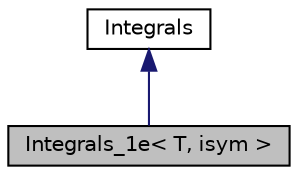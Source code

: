digraph "Integrals_1e&lt; T, isym &gt;"
{
  edge [fontname="Helvetica",fontsize="10",labelfontname="Helvetica",labelfontsize="10"];
  node [fontname="Helvetica",fontsize="10",shape=record];
  Node1 [label="Integrals_1e\< T, isym \>",height=0.2,width=0.4,color="black", fillcolor="grey75", style="filled", fontcolor="black"];
  Node2 -> Node1 [dir="back",color="midnightblue",fontsize="10",style="solid",fontname="Helvetica"];
  Node2 [label="Integrals",height=0.2,width=0.4,color="black", fillcolor="white", style="filled",URL="$classIntegrals.html"];
}
